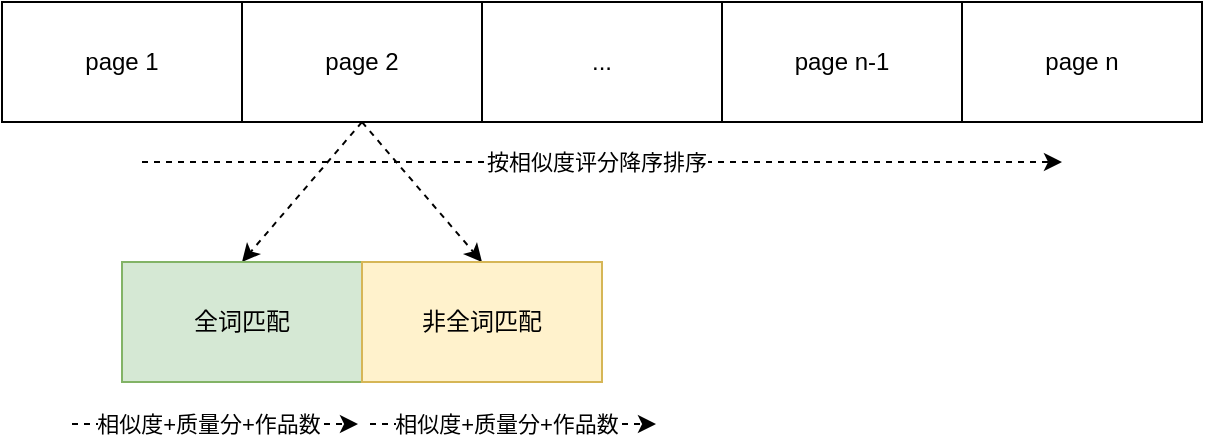 <mxfile version="16.5.6" type="github">
  <diagram id="d5UGzW644qYcgFJwwa-g" name="Page-1">
    <mxGraphModel dx="1683" dy="646" grid="0" gridSize="10" guides="1" tooltips="1" connect="1" arrows="1" fold="1" page="1" pageScale="1" pageWidth="827" pageHeight="1169" math="0" shadow="0">
      <root>
        <mxCell id="0" />
        <mxCell id="1" parent="0" />
        <mxCell id="eNamNgAYAro-8tq2c0Wl-25" value="page 1" style="rounded=0;whiteSpace=wrap;html=1;" parent="1" vertex="1">
          <mxGeometry x="110" y="390" width="120" height="60" as="geometry" />
        </mxCell>
        <mxCell id="eNamNgAYAro-8tq2c0Wl-34" style="rounded=0;orthogonalLoop=1;jettySize=auto;html=1;exitX=0.5;exitY=1;exitDx=0;exitDy=0;entryX=0.5;entryY=0;entryDx=0;entryDy=0;dashed=1;" parent="1" source="eNamNgAYAro-8tq2c0Wl-26" target="eNamNgAYAro-8tq2c0Wl-32" edge="1">
          <mxGeometry relative="1" as="geometry" />
        </mxCell>
        <mxCell id="eNamNgAYAro-8tq2c0Wl-35" style="rounded=0;orthogonalLoop=1;jettySize=auto;html=1;exitX=0.5;exitY=1;exitDx=0;exitDy=0;dashed=1;entryX=0.5;entryY=0;entryDx=0;entryDy=0;" parent="1" source="eNamNgAYAro-8tq2c0Wl-26" target="eNamNgAYAro-8tq2c0Wl-33" edge="1">
          <mxGeometry relative="1" as="geometry" />
        </mxCell>
        <mxCell id="eNamNgAYAro-8tq2c0Wl-26" value="page 2" style="rounded=0;whiteSpace=wrap;html=1;" parent="1" vertex="1">
          <mxGeometry x="230" y="390" width="120" height="60" as="geometry" />
        </mxCell>
        <mxCell id="eNamNgAYAro-8tq2c0Wl-27" value="..." style="rounded=0;whiteSpace=wrap;html=1;" parent="1" vertex="1">
          <mxGeometry x="350" y="390" width="120" height="60" as="geometry" />
        </mxCell>
        <mxCell id="eNamNgAYAro-8tq2c0Wl-28" value="page n-1" style="rounded=0;whiteSpace=wrap;html=1;" parent="1" vertex="1">
          <mxGeometry x="470" y="390" width="120" height="60" as="geometry" />
        </mxCell>
        <mxCell id="eNamNgAYAro-8tq2c0Wl-29" value="page n" style="rounded=0;whiteSpace=wrap;html=1;" parent="1" vertex="1">
          <mxGeometry x="590" y="390" width="120" height="60" as="geometry" />
        </mxCell>
        <mxCell id="eNamNgAYAro-8tq2c0Wl-30" value="" style="endArrow=classic;html=1;rounded=0;dashed=1;" parent="1" edge="1">
          <mxGeometry width="50" height="50" relative="1" as="geometry">
            <mxPoint x="180" y="470" as="sourcePoint" />
            <mxPoint x="640" y="470" as="targetPoint" />
          </mxGeometry>
        </mxCell>
        <mxCell id="eNamNgAYAro-8tq2c0Wl-31" value="按相似度评分降序排序" style="edgeLabel;html=1;align=center;verticalAlign=middle;resizable=0;points=[];" parent="eNamNgAYAro-8tq2c0Wl-30" vertex="1" connectable="0">
          <mxGeometry x="-0.051" y="1" relative="1" as="geometry">
            <mxPoint x="8" y="1" as="offset" />
          </mxGeometry>
        </mxCell>
        <mxCell id="eNamNgAYAro-8tq2c0Wl-32" value="全词匹配" style="rounded=0;whiteSpace=wrap;html=1;fillColor=#d5e8d4;strokeColor=#82b366;" parent="1" vertex="1">
          <mxGeometry x="170" y="520" width="120" height="60" as="geometry" />
        </mxCell>
        <mxCell id="eNamNgAYAro-8tq2c0Wl-33" value="非全词匹配" style="rounded=0;whiteSpace=wrap;html=1;fillColor=#fff2cc;strokeColor=#d6b656;" parent="1" vertex="1">
          <mxGeometry x="290" y="520" width="120" height="60" as="geometry" />
        </mxCell>
        <mxCell id="eNamNgAYAro-8tq2c0Wl-40" value="" style="endArrow=classic;html=1;rounded=0;dashed=1;" parent="1" edge="1">
          <mxGeometry width="50" height="50" relative="1" as="geometry">
            <mxPoint x="294" y="601" as="sourcePoint" />
            <mxPoint x="437" y="601" as="targetPoint" />
          </mxGeometry>
        </mxCell>
        <mxCell id="MovdkxKKqrV8ORZJN-In-1" value="相似度+质量分+作品数" style="edgeLabel;html=1;align=center;verticalAlign=middle;resizable=0;points=[];" vertex="1" connectable="0" parent="eNamNgAYAro-8tq2c0Wl-40">
          <mxGeometry x="-0.227" y="2" relative="1" as="geometry">
            <mxPoint x="12" y="2" as="offset" />
          </mxGeometry>
        </mxCell>
        <mxCell id="MovdkxKKqrV8ORZJN-In-2" value="" style="endArrow=classic;html=1;rounded=0;dashed=1;" edge="1" parent="1">
          <mxGeometry width="50" height="50" relative="1" as="geometry">
            <mxPoint x="145" y="601" as="sourcePoint" />
            <mxPoint x="288" y="601" as="targetPoint" />
          </mxGeometry>
        </mxCell>
        <mxCell id="MovdkxKKqrV8ORZJN-In-3" value="相似度+质量分+作品数" style="edgeLabel;html=1;align=center;verticalAlign=middle;resizable=0;points=[];" vertex="1" connectable="0" parent="MovdkxKKqrV8ORZJN-In-2">
          <mxGeometry x="-0.227" y="2" relative="1" as="geometry">
            <mxPoint x="12" y="2" as="offset" />
          </mxGeometry>
        </mxCell>
      </root>
    </mxGraphModel>
  </diagram>
</mxfile>
